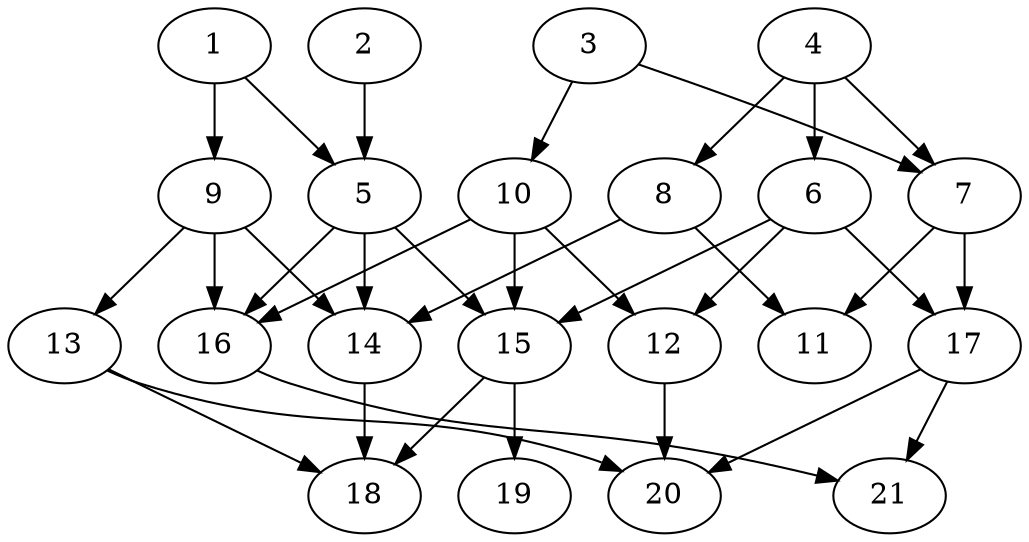 // DAG (tier=2-normal, mode=data, n=21, ccr=0.449, fat=0.659, density=0.439, regular=0.571, jump=0.166, mindata=2097152, maxdata=16777216)
// DAG automatically generated by daggen at Sun Aug 24 16:33:34 2025
// /home/ermia/Project/Environments/daggen/bin/daggen --dot --ccr 0.449 --fat 0.659 --regular 0.571 --density 0.439 --jump 0.166 --mindata 2097152 --maxdata 16777216 -n 21 
digraph G {
  1 [size="13343876783430782", alpha="0.06", expect_size="6671938391715391"]
  1 -> 5 [size ="1279451463680000"]
  1 -> 9 [size ="1279451463680000"]
  2 [size="69819095544342528", alpha="0.02", expect_size="34909547772171264"]
  2 -> 5 [size ="48519918387200"]
  3 [size="40274377790776640", alpha="0.20", expect_size="20137188895388320"]
  3 -> 7 [size ="986254086766592"]
  3 -> 10 [size ="986254086766592"]
  4 [size="1950374024412341504", alpha="0.04", expect_size="975187012206170752"]
  4 -> 6 [size ="890120236433408"]
  4 -> 7 [size ="890120236433408"]
  4 -> 8 [size ="890120236433408"]
  5 [size="3018846702094360", alpha="0.11", expect_size="1509423351047180"]
  5 -> 14 [size ="101355993694208"]
  5 -> 15 [size ="101355993694208"]
  5 -> 16 [size ="101355993694208"]
  6 [size="648624189526724608", alpha="0.19", expect_size="324312094763362304"]
  6 -> 12 [size ="291117253787648"]
  6 -> 15 [size ="291117253787648"]
  6 -> 17 [size ="291117253787648"]
  7 [size="447638024062476032", alpha="0.10", expect_size="223819012031238016"]
  7 -> 11 [size ="511672372428800"]
  7 -> 17 [size ="511672372428800"]
  8 [size="60545890350553800", alpha="0.07", expect_size="30272945175276900"]
  8 -> 11 [size ="1060928359497728"]
  8 -> 14 [size ="1060928359497728"]
  9 [size="38092899280127592", alpha="0.19", expect_size="19046449640063796"]
  9 -> 13 [size ="1946017477951488"]
  9 -> 14 [size ="1946017477951488"]
  9 -> 16 [size ="1946017477951488"]
  10 [size="40306918545703504", alpha="0.06", expect_size="20153459272851752"]
  10 -> 12 [size ="1136178602442752"]
  10 -> 15 [size ="1136178602442752"]
  10 -> 16 [size ="1136178602442752"]
  11 [size="891107872031472", alpha="0.13", expect_size="445553936015736"]
  12 [size="2205675008979707625472", alpha="0.17", expect_size="1102837504489853812736"]
  12 -> 20 [size ="1355556639997952"]
  13 [size="3178638803287615488", alpha="0.01", expect_size="1589319401643807744"]
  13 -> 18 [size ="1401581006225408"]
  13 -> 20 [size ="1401581006225408"]
  14 [size="34881123935598396", alpha="0.17", expect_size="17440561967799198"]
  14 -> 18 [size ="612797956227072"]
  15 [size="2087050529199881", alpha="0.14", expect_size="1043525264599940"]
  15 -> 18 [size ="79113305980928"]
  15 -> 19 [size ="79113305980928"]
  16 [size="4343649333292422", alpha="0.02", expect_size="2171824666646211"]
  16 -> 21 [size ="207957291696128"]
  17 [size="29236594824180364", alpha="0.02", expect_size="14618297412090182"]
  17 -> 20 [size ="579284552908800"]
  17 -> 21 [size ="579284552908800"]
  18 [size="3535177985166263", alpha="0.07", expect_size="1767588992583131"]
  19 [size="277207470804973312", alpha="0.18", expect_size="138603735402486656"]
  20 [size="106252326560316992", alpha="0.16", expect_size="53126163280158496"]
  21 [size="986962671281224286208", alpha="0.20", expect_size="493481335640612143104"]
}